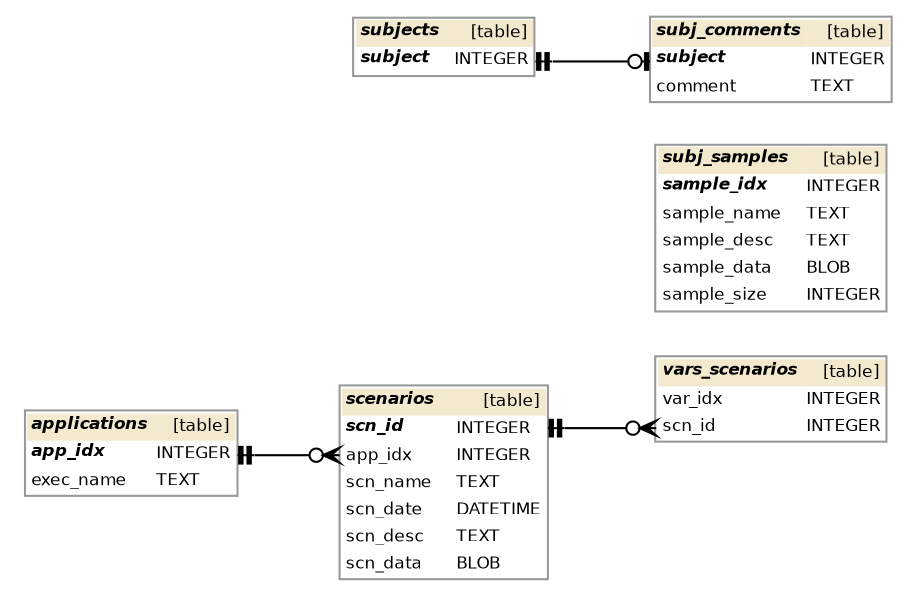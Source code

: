 digraph "SchemaCrawler_Diagram" {

  graph [
    nodesep="0.18"
    ranksep="0.46"
    rankdir="RL"
    fontname="Helvetica"
    fontsize="8"
  ];
  
  node [
    fontname="Helvetica"
    fontsize="8"
    shape="plaintext"
  ];
  
  edge [
    fontname="Helvetica"
    fontsize="8"  
    arrowsize="0.8"
  ];



  /* applications -=-=-=-=-=-=-=-=-=-=-=-=-=- */
  "applications_37dca523" [
    label=<
      <table border="1" cellborder="0" cellpadding="2" cellspacing="0" bgcolor="white" color="#999999">
	<tr>
		<td colspan='2' bgcolor='#F2E9CE' align='left'><b><i>applications</i></b></td>
		<td bgcolor='#F2E9CE' align='right'>[table]</td>
	</tr>
	<tr>
		<td port='app_idx_77eb29d4.start' align='left'><b><i>app_idx</i></b></td>
		<td align='left'> </td>
		<td port='app_idx_77eb29d4.end' align='left'>INTEGER</td>
	</tr>
	<tr>
		<td port='exec_name_7a49566e.start' align='left'>exec_name</td>
		<td align='left'> </td>
		<td port='exec_name_7a49566e.end' align='left'>TEXT</td>
	</tr>
      </table>
    >
  ];

  "scenarios_66e8fee3":"app_idx_d8e1c394.start":w -> "applications_37dca523":"app_idx_77eb29d4.end":e [label=<> style="solid" dir="both" arrowhead="teetee" arrowtail="crowodot"];


  /* subj_samples -=-=-=-=-=-=-=-=-=-=-=-=-=- */
  "subj_samples_657d26f4" [
    label=<
      <table border="1" cellborder="0" cellpadding="2" cellspacing="0" bgcolor="white" color="#999999">
	<tr>
		<td colspan='2' bgcolor='#F2E9CE' align='left'><b><i>subj_samples</i></b></td>
		<td bgcolor='#F2E9CE' align='right'>[table]</td>
	</tr>
	<tr>
		<td port='sample_idx_b7e62de2.start' align='left'><b><i>sample_idx</i></b></td>
		<td align='left'> </td>
		<td port='sample_idx_b7e62de2.end' align='left'>INTEGER</td>
	</tr>
	<tr>
		<td port='sample_name_44e1c806.start' align='left'>sample_name</td>
		<td align='left'> </td>
		<td port='sample_name_44e1c806.end' align='left'>TEXT</td>
	</tr>
	<tr>
		<td port='sample_desc_44dd4c0c.start' align='left'>sample_desc</td>
		<td align='left'> </td>
		<td port='sample_desc_44dd4c0c.end' align='left'>TEXT</td>
	</tr>
	<tr>
		<td port='sample_data_44dd3d25.start' align='left'>sample_data</td>
		<td align='left'> </td>
		<td port='sample_data_44dd3d25.end' align='left'>BLOB</td>
	</tr>
	<tr>
		<td port='sample_size_44e42d7c.start' align='left'>sample_size</td>
		<td align='left'> </td>
		<td port='sample_size_44e42d7c.end' align='left'>INTEGER</td>
	</tr>
      </table>
    >
  ];



  /* subjects -=-=-=-=-=-=-=-=-=-=-=-=-=- */
  "subjects_84a050c7" [
    label=<
      <table border="1" cellborder="0" cellpadding="2" cellspacing="0" bgcolor="white" color="#999999">
	<tr>
		<td colspan='2' bgcolor='#F2E9CE' align='left'><b><i>subjects</i></b></td>
		<td bgcolor='#F2E9CE' align='right'>[table]</td>
	</tr>
	<tr>
		<td port='subject_c3a2ff05.start' align='left'><b><i>subject</i></b></td>
		<td align='left'> </td>
		<td port='subject_c3a2ff05.end' align='left'>INTEGER</td>
	</tr>
      </table>
    >
  ];

  "subj_comments_b07ed469":"subject_99cc0a7.start":w -> "subjects_84a050c7":"subject_c3a2ff05.end":e [label=<> style="solid" dir="both" arrowhead="teetee" arrowtail="teeodot"];


  /* scenarios -=-=-=-=-=-=-=-=-=-=-=-=-=- */
  "scenarios_66e8fee3" [
    label=<
      <table border="1" cellborder="0" cellpadding="2" cellspacing="0" bgcolor="white" color="#999999">
	<tr>
		<td colspan='2' bgcolor='#F2E9CE' align='left'><b><i>scenarios</i></b></td>
		<td bgcolor='#F2E9CE' align='right'>[table]</td>
	</tr>
	<tr>
		<td port='scn_id_568a8a47.start' align='left'><b><i>scn_id</i></b></td>
		<td align='left'> </td>
		<td port='scn_id_568a8a47.end' align='left'>INTEGER</td>
	</tr>
	<tr>
		<td port='app_idx_d8e1c394.start' align='left'>app_idx</td>
		<td align='left'> </td>
		<td port='app_idx_d8e1c394.end' align='left'>INTEGER</td>
	</tr>
	<tr>
		<td port='scn_name_de135cb7.start' align='left'>scn_name</td>
		<td align='left'> </td>
		<td port='scn_name_de135cb7.end' align='left'>TEXT</td>
	</tr>
	<tr>
		<td port='scn_date_de0ed1da.start' align='left'>scn_date</td>
		<td align='left'> </td>
		<td port='scn_date_de0ed1da.end' align='left'>DATETIME</td>
	</tr>
	<tr>
		<td port='scn_desc_de0ee0bd.start' align='left'>scn_desc</td>
		<td align='left'> </td>
		<td port='scn_desc_de0ee0bd.end' align='left'>TEXT</td>
	</tr>
	<tr>
		<td port='scn_data_de0ed1d6.start' align='left'>scn_data</td>
		<td align='left'> </td>
		<td port='scn_data_de0ed1d6.end' align='left'>BLOB</td>
	</tr>
      </table>
    >
  ];

  "vars_scenarios_d9e25090":"scn_id_bbcf6bfa.start":w -> "scenarios_66e8fee3":"scn_id_568a8a47.end":e [label=<> style="solid" dir="both" arrowhead="teetee" arrowtail="crowodot"];


  /* subj_comments -=-=-=-=-=-=-=-=-=-=-=-=-=- */
  "subj_comments_b07ed469" [
    label=<
      <table border="1" cellborder="0" cellpadding="2" cellspacing="0" bgcolor="white" color="#999999">
	<tr>
		<td colspan='2' bgcolor='#F2E9CE' align='left'><b><i>subj_comments</i></b></td>
		<td bgcolor='#F2E9CE' align='right'>[table]</td>
	</tr>
	<tr>
		<td port='subject_99cc0a7.start' align='left'><b><i>subject</i></b></td>
		<td align='left'> </td>
		<td port='subject_99cc0a7.end' align='left'>INTEGER</td>
	</tr>
	<tr>
		<td port='comment_b19859da.start' align='left'>comment</td>
		<td align='left'> </td>
		<td port='comment_b19859da.end' align='left'>TEXT</td>
	</tr>
      </table>
    >
  ];



  /* vars_scenarios -=-=-=-=-=-=-=-=-=-=-=-=-=- */
  "vars_scenarios_d9e25090" [
    label=<
      <table border="1" cellborder="0" cellpadding="2" cellspacing="0" bgcolor="white" color="#999999">
	<tr>
		<td colspan='2' bgcolor='#F2E9CE' align='left'><b><i>vars_scenarios</i></b></td>
		<td bgcolor='#F2E9CE' align='right'>[table]</td>
	</tr>
	<tr>
		<td port='var_idx_599f7247.start' align='left'>var_idx</td>
		<td align='left'> </td>
		<td port='var_idx_599f7247.end' align='left'>INTEGER</td>
	</tr>
	<tr>
		<td port='scn_id_bbcf6bfa.start' align='left'>scn_id</td>
		<td align='left'> </td>
		<td port='scn_id_bbcf6bfa.end' align='left'>INTEGER</td>
	</tr>
      </table>
    >
  ];



}
